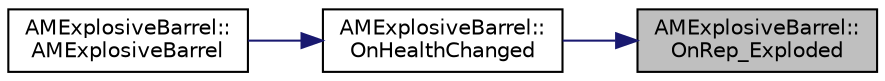 digraph "AMExplosiveBarrel::OnRep_Exploded"
{
 // LATEX_PDF_SIZE
  edge [fontname="Helvetica",fontsize="10",labelfontname="Helvetica",labelfontsize="10"];
  node [fontname="Helvetica",fontsize="10",shape=record];
  rankdir="RL";
  Node1 [label="AMExplosiveBarrel::\lOnRep_Exploded",height=0.2,width=0.4,color="black", fillcolor="grey75", style="filled", fontcolor="black",tooltip=" "];
  Node1 -> Node2 [dir="back",color="midnightblue",fontsize="10",style="solid",fontname="Helvetica"];
  Node2 [label="AMExplosiveBarrel::\lOnHealthChanged",height=0.2,width=0.4,color="black", fillcolor="white", style="filled",URL="$class_a_m_explosive_barrel.html#ab5f4ffd3e12e296189481d73716f6b12",tooltip=" "];
  Node2 -> Node3 [dir="back",color="midnightblue",fontsize="10",style="solid",fontname="Helvetica"];
  Node3 [label="AMExplosiveBarrel::\lAMExplosiveBarrel",height=0.2,width=0.4,color="black", fillcolor="white", style="filled",URL="$class_a_m_explosive_barrel.html#aba53bdc11cb5fabafbc265c2ea4764c0",tooltip=" "];
}
